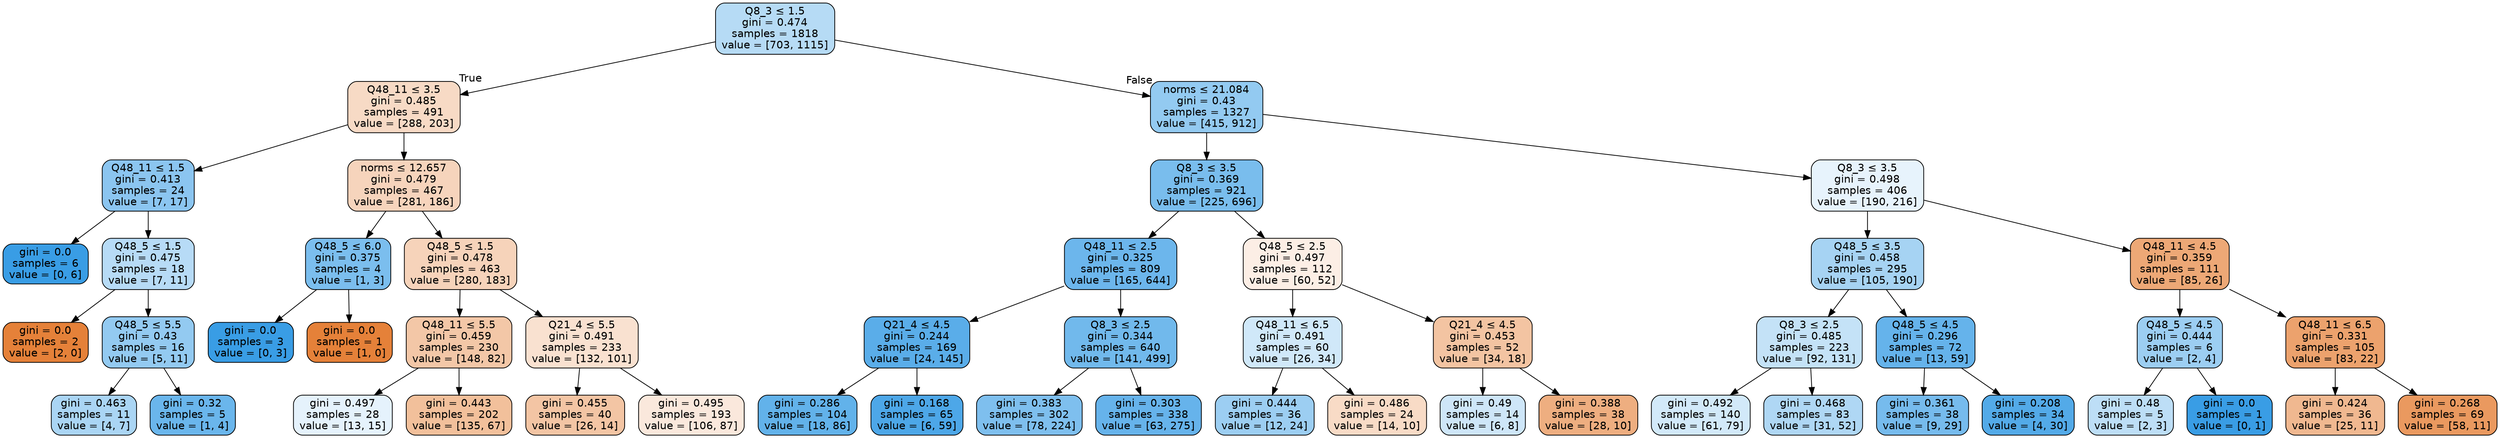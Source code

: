digraph Tree {
node [shape=box, style="filled, rounded", color="black", fontname=helvetica] ;
edge [fontname=helvetica] ;
0 [label=<Q8_3 &le; 1.5<br/>gini = 0.474<br/>samples = 1818<br/>value = [703, 1115]>, fillcolor="#b6dbf5"] ;
1 [label=<Q48_11 &le; 3.5<br/>gini = 0.485<br/>samples = 491<br/>value = [288, 203]>, fillcolor="#f7dac5"] ;
0 -> 1 [labeldistance=2.5, labelangle=45, headlabel="True"] ;
2 [label=<Q48_11 &le; 1.5<br/>gini = 0.413<br/>samples = 24<br/>value = [7, 17]>, fillcolor="#8bc5f0"] ;
1 -> 2 ;
3 [label=<gini = 0.0<br/>samples = 6<br/>value = [0, 6]>, fillcolor="#399de5"] ;
2 -> 3 ;
4 [label=<Q48_5 &le; 1.5<br/>gini = 0.475<br/>samples = 18<br/>value = [7, 11]>, fillcolor="#b7dbf6"] ;
2 -> 4 ;
5 [label=<gini = 0.0<br/>samples = 2<br/>value = [2, 0]>, fillcolor="#e58139"] ;
4 -> 5 ;
6 [label=<Q48_5 &le; 5.5<br/>gini = 0.43<br/>samples = 16<br/>value = [5, 11]>, fillcolor="#93caf1"] ;
4 -> 6 ;
7 [label=<gini = 0.463<br/>samples = 11<br/>value = [4, 7]>, fillcolor="#aad5f4"] ;
6 -> 7 ;
8 [label=<gini = 0.32<br/>samples = 5<br/>value = [1, 4]>, fillcolor="#6ab6ec"] ;
6 -> 8 ;
9 [label=<norms &le; 12.657<br/>gini = 0.479<br/>samples = 467<br/>value = [281, 186]>, fillcolor="#f6d4bc"] ;
1 -> 9 ;
10 [label=<Q48_5 &le; 6.0<br/>gini = 0.375<br/>samples = 4<br/>value = [1, 3]>, fillcolor="#7bbeee"] ;
9 -> 10 ;
11 [label=<gini = 0.0<br/>samples = 3<br/>value = [0, 3]>, fillcolor="#399de5"] ;
10 -> 11 ;
12 [label=<gini = 0.0<br/>samples = 1<br/>value = [1, 0]>, fillcolor="#e58139"] ;
10 -> 12 ;
13 [label=<Q48_5 &le; 1.5<br/>gini = 0.478<br/>samples = 463<br/>value = [280, 183]>, fillcolor="#f6d3ba"] ;
9 -> 13 ;
14 [label=<Q48_11 &le; 5.5<br/>gini = 0.459<br/>samples = 230<br/>value = [148, 82]>, fillcolor="#f3c7a7"] ;
13 -> 14 ;
15 [label=<gini = 0.497<br/>samples = 28<br/>value = [13, 15]>, fillcolor="#e5f2fc"] ;
14 -> 15 ;
16 [label=<gini = 0.443<br/>samples = 202<br/>value = [135, 67]>, fillcolor="#f2c09b"] ;
14 -> 16 ;
17 [label=<Q21_4 &le; 5.5<br/>gini = 0.491<br/>samples = 233<br/>value = [132, 101]>, fillcolor="#f9e1d0"] ;
13 -> 17 ;
18 [label=<gini = 0.455<br/>samples = 40<br/>value = [26, 14]>, fillcolor="#f3c5a4"] ;
17 -> 18 ;
19 [label=<gini = 0.495<br/>samples = 193<br/>value = [106, 87]>, fillcolor="#fae8dc"] ;
17 -> 19 ;
20 [label=<norms &le; 21.084<br/>gini = 0.43<br/>samples = 1327<br/>value = [415, 912]>, fillcolor="#93caf1"] ;
0 -> 20 [labeldistance=2.5, labelangle=-45, headlabel="False"] ;
21 [label=<Q8_3 &le; 3.5<br/>gini = 0.369<br/>samples = 921<br/>value = [225, 696]>, fillcolor="#79bded"] ;
20 -> 21 ;
22 [label=<Q48_11 &le; 2.5<br/>gini = 0.325<br/>samples = 809<br/>value = [165, 644]>, fillcolor="#6cb6ec"] ;
21 -> 22 ;
23 [label=<Q21_4 &le; 4.5<br/>gini = 0.244<br/>samples = 169<br/>value = [24, 145]>, fillcolor="#5aade9"] ;
22 -> 23 ;
24 [label=<gini = 0.286<br/>samples = 104<br/>value = [18, 86]>, fillcolor="#62b2ea"] ;
23 -> 24 ;
25 [label=<gini = 0.168<br/>samples = 65<br/>value = [6, 59]>, fillcolor="#4da7e8"] ;
23 -> 25 ;
26 [label=<Q8_3 &le; 2.5<br/>gini = 0.344<br/>samples = 640<br/>value = [141, 499]>, fillcolor="#71b9ec"] ;
22 -> 26 ;
27 [label=<gini = 0.383<br/>samples = 302<br/>value = [78, 224]>, fillcolor="#7ebfee"] ;
26 -> 27 ;
28 [label=<gini = 0.303<br/>samples = 338<br/>value = [63, 275]>, fillcolor="#66b3eb"] ;
26 -> 28 ;
29 [label=<Q48_5 &le; 2.5<br/>gini = 0.497<br/>samples = 112<br/>value = [60, 52]>, fillcolor="#fceee5"] ;
21 -> 29 ;
30 [label=<Q48_11 &le; 6.5<br/>gini = 0.491<br/>samples = 60<br/>value = [26, 34]>, fillcolor="#d0e8f9"] ;
29 -> 30 ;
31 [label=<gini = 0.444<br/>samples = 36<br/>value = [12, 24]>, fillcolor="#9ccef2"] ;
30 -> 31 ;
32 [label=<gini = 0.486<br/>samples = 24<br/>value = [14, 10]>, fillcolor="#f8dbc6"] ;
30 -> 32 ;
33 [label=<Q21_4 &le; 4.5<br/>gini = 0.453<br/>samples = 52<br/>value = [34, 18]>, fillcolor="#f3c4a2"] ;
29 -> 33 ;
34 [label=<gini = 0.49<br/>samples = 14<br/>value = [6, 8]>, fillcolor="#cee6f8"] ;
33 -> 34 ;
35 [label=<gini = 0.388<br/>samples = 38<br/>value = [28, 10]>, fillcolor="#eeae80"] ;
33 -> 35 ;
36 [label=<Q8_3 &le; 3.5<br/>gini = 0.498<br/>samples = 406<br/>value = [190, 216]>, fillcolor="#e7f3fc"] ;
20 -> 36 ;
37 [label=<Q48_5 &le; 3.5<br/>gini = 0.458<br/>samples = 295<br/>value = [105, 190]>, fillcolor="#a6d3f3"] ;
36 -> 37 ;
38 [label=<Q8_3 &le; 2.5<br/>gini = 0.485<br/>samples = 223<br/>value = [92, 131]>, fillcolor="#c4e2f7"] ;
37 -> 38 ;
39 [label=<gini = 0.492<br/>samples = 140<br/>value = [61, 79]>, fillcolor="#d2e9f9"] ;
38 -> 39 ;
40 [label=<gini = 0.468<br/>samples = 83<br/>value = [31, 52]>, fillcolor="#afd7f4"] ;
38 -> 40 ;
41 [label=<Q48_5 &le; 4.5<br/>gini = 0.296<br/>samples = 72<br/>value = [13, 59]>, fillcolor="#65b3eb"] ;
37 -> 41 ;
42 [label=<gini = 0.361<br/>samples = 38<br/>value = [9, 29]>, fillcolor="#76bbed"] ;
41 -> 42 ;
43 [label=<gini = 0.208<br/>samples = 34<br/>value = [4, 30]>, fillcolor="#53aae8"] ;
41 -> 43 ;
44 [label=<Q48_11 &le; 4.5<br/>gini = 0.359<br/>samples = 111<br/>value = [85, 26]>, fillcolor="#eda876"] ;
36 -> 44 ;
45 [label=<Q48_5 &le; 4.5<br/>gini = 0.444<br/>samples = 6<br/>value = [2, 4]>, fillcolor="#9ccef2"] ;
44 -> 45 ;
46 [label=<gini = 0.48<br/>samples = 5<br/>value = [2, 3]>, fillcolor="#bddef6"] ;
45 -> 46 ;
47 [label=<gini = 0.0<br/>samples = 1<br/>value = [0, 1]>, fillcolor="#399de5"] ;
45 -> 47 ;
48 [label=<Q48_11 &le; 6.5<br/>gini = 0.331<br/>samples = 105<br/>value = [83, 22]>, fillcolor="#eca26d"] ;
44 -> 48 ;
49 [label=<gini = 0.424<br/>samples = 36<br/>value = [25, 11]>, fillcolor="#f0b890"] ;
48 -> 49 ;
50 [label=<gini = 0.268<br/>samples = 69<br/>value = [58, 11]>, fillcolor="#ea995f"] ;
48 -> 50 ;
}